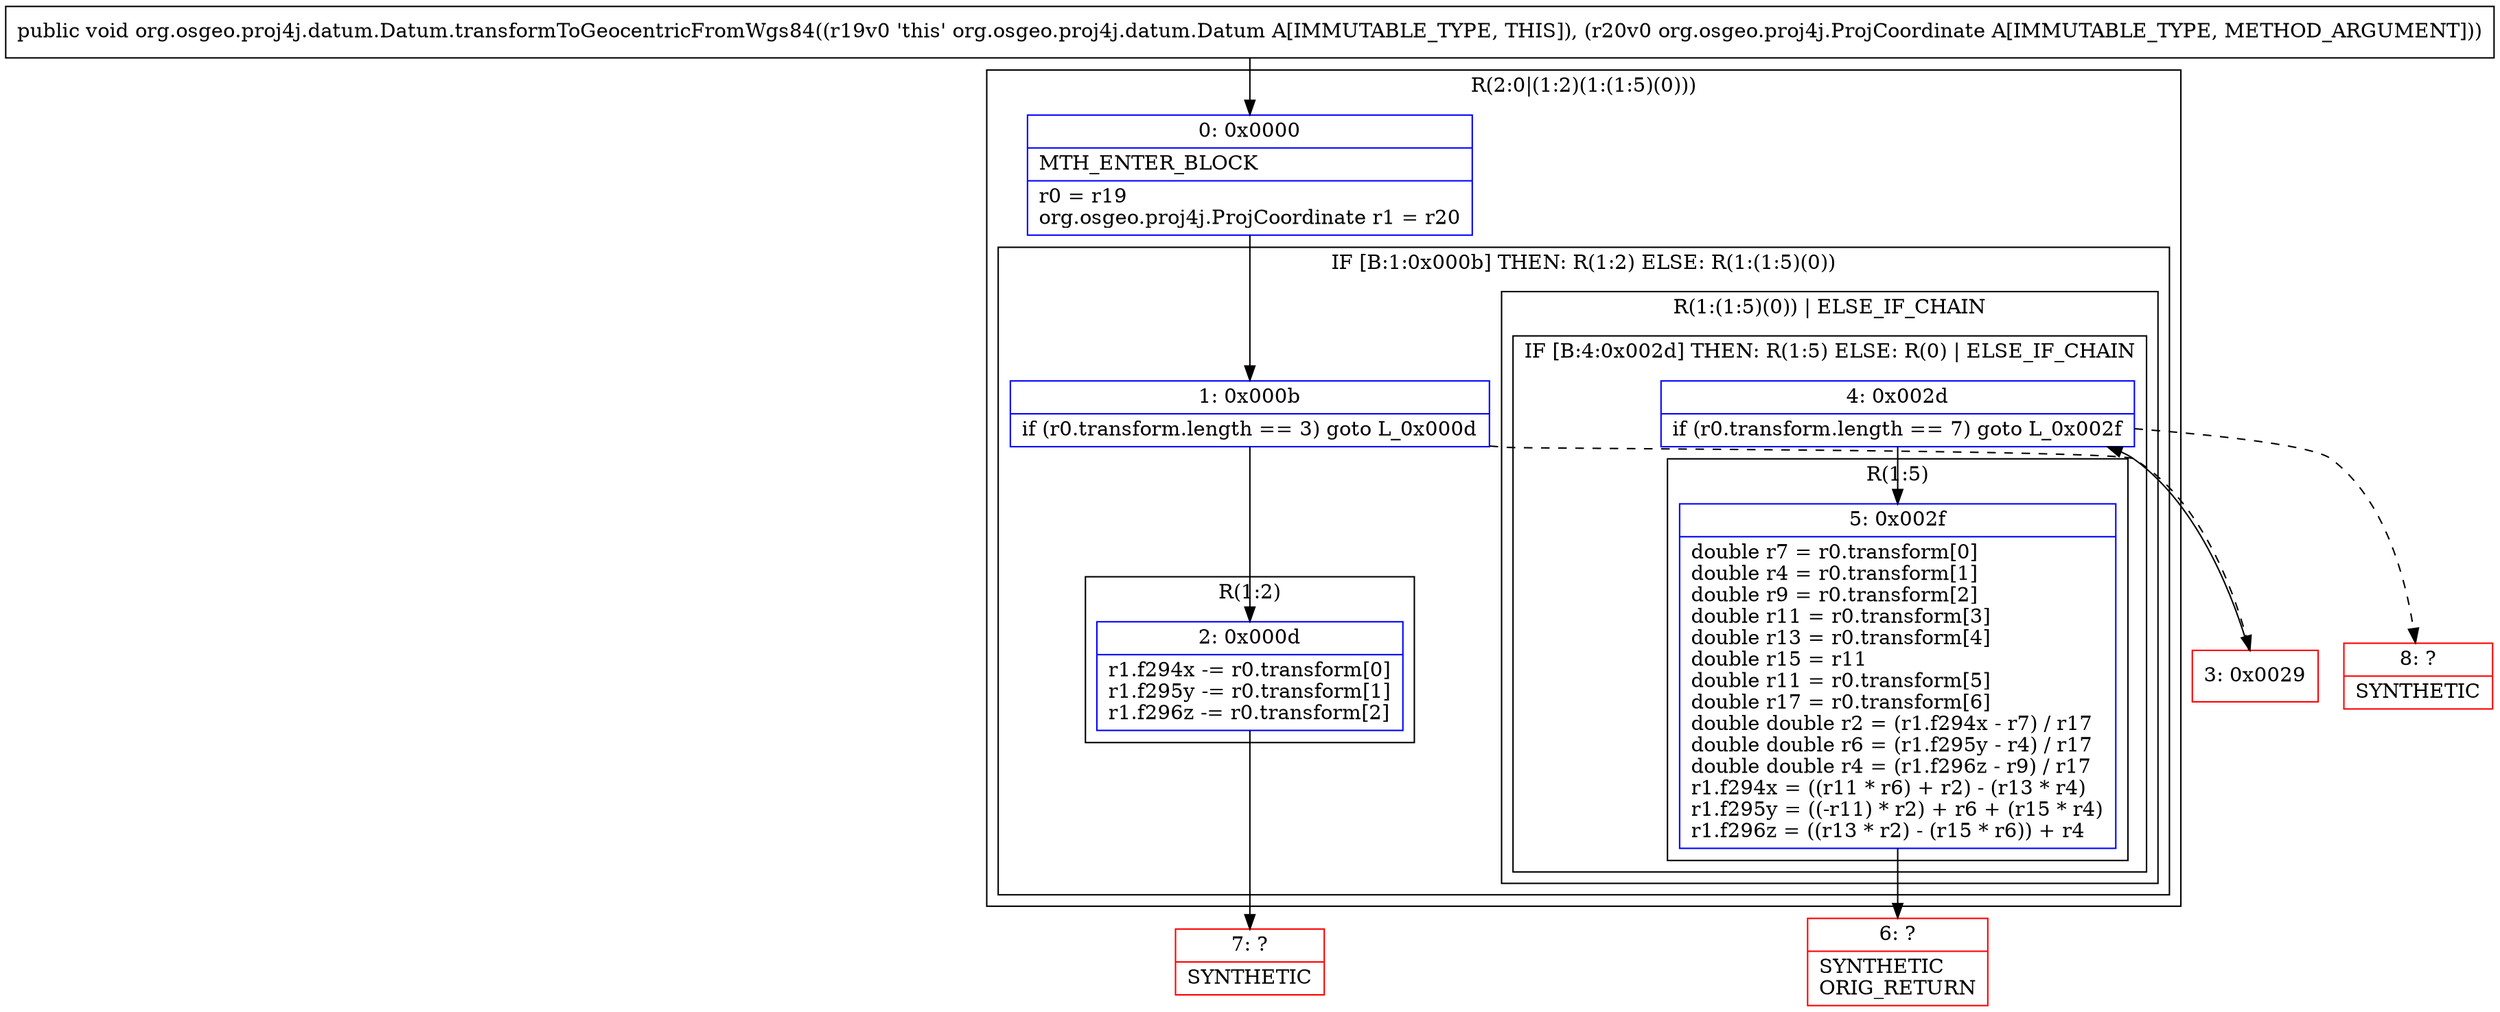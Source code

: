 digraph "CFG fororg.osgeo.proj4j.datum.Datum.transformToGeocentricFromWgs84(Lorg\/osgeo\/proj4j\/ProjCoordinate;)V" {
subgraph cluster_Region_1592488827 {
label = "R(2:0|(1:2)(1:(1:5)(0)))";
node [shape=record,color=blue];
Node_0 [shape=record,label="{0\:\ 0x0000|MTH_ENTER_BLOCK\l|r0 = r19\lorg.osgeo.proj4j.ProjCoordinate r1 = r20\l}"];
subgraph cluster_IfRegion_1399080519 {
label = "IF [B:1:0x000b] THEN: R(1:2) ELSE: R(1:(1:5)(0))";
node [shape=record,color=blue];
Node_1 [shape=record,label="{1\:\ 0x000b|if (r0.transform.length == 3) goto L_0x000d\l}"];
subgraph cluster_Region_2022205765 {
label = "R(1:2)";
node [shape=record,color=blue];
Node_2 [shape=record,label="{2\:\ 0x000d|r1.f294x \-= r0.transform[0]\lr1.f295y \-= r0.transform[1]\lr1.f296z \-= r0.transform[2]\l}"];
}
subgraph cluster_Region_1365786495 {
label = "R(1:(1:5)(0)) | ELSE_IF_CHAIN\l";
node [shape=record,color=blue];
subgraph cluster_IfRegion_1237325353 {
label = "IF [B:4:0x002d] THEN: R(1:5) ELSE: R(0) | ELSE_IF_CHAIN\l";
node [shape=record,color=blue];
Node_4 [shape=record,label="{4\:\ 0x002d|if (r0.transform.length == 7) goto L_0x002f\l}"];
subgraph cluster_Region_154067314 {
label = "R(1:5)";
node [shape=record,color=blue];
Node_5 [shape=record,label="{5\:\ 0x002f|double r7 = r0.transform[0]\ldouble r4 = r0.transform[1]\ldouble r9 = r0.transform[2]\ldouble r11 = r0.transform[3]\ldouble r13 = r0.transform[4]\ldouble r15 = r11\ldouble r11 = r0.transform[5]\ldouble r17 = r0.transform[6]\ldouble double r2 = (r1.f294x \- r7) \/ r17\ldouble double r6 = (r1.f295y \- r4) \/ r17\ldouble double r4 = (r1.f296z \- r9) \/ r17\lr1.f294x = ((r11 * r6) + r2) \- (r13 * r4)\lr1.f295y = ((\-r11) * r2) + r6 + (r15 * r4)\lr1.f296z = ((r13 * r2) \- (r15 * r6)) + r4\l}"];
}
subgraph cluster_Region_1868339025 {
label = "R(0)";
node [shape=record,color=blue];
}
}
}
}
}
Node_3 [shape=record,color=red,label="{3\:\ 0x0029}"];
Node_6 [shape=record,color=red,label="{6\:\ ?|SYNTHETIC\lORIG_RETURN\l}"];
Node_7 [shape=record,color=red,label="{7\:\ ?|SYNTHETIC\l}"];
Node_8 [shape=record,color=red,label="{8\:\ ?|SYNTHETIC\l}"];
MethodNode[shape=record,label="{public void org.osgeo.proj4j.datum.Datum.transformToGeocentricFromWgs84((r19v0 'this' org.osgeo.proj4j.datum.Datum A[IMMUTABLE_TYPE, THIS]), (r20v0 org.osgeo.proj4j.ProjCoordinate A[IMMUTABLE_TYPE, METHOD_ARGUMENT])) }"];
MethodNode -> Node_0;
Node_0 -> Node_1;
Node_1 -> Node_2;
Node_1 -> Node_3[style=dashed];
Node_2 -> Node_7;
Node_4 -> Node_5;
Node_4 -> Node_8[style=dashed];
Node_5 -> Node_6;
Node_3 -> Node_4;
}


